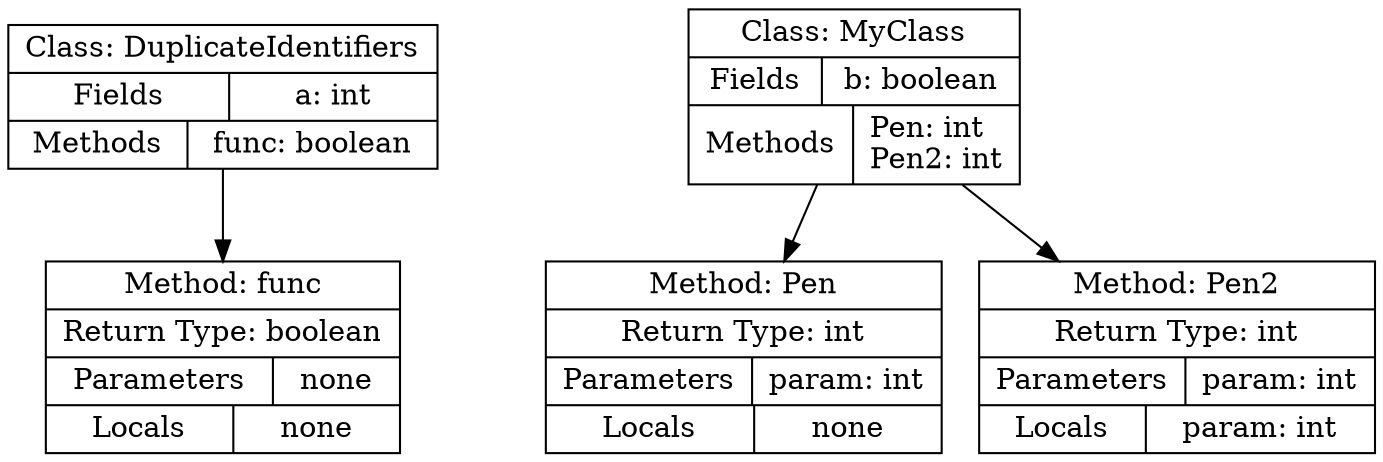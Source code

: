 digraph SymbolTable {
  node [shape=record];
  DuplicateIdentifiers [label="{Class: DuplicateIdentifiers|{Fields|a: int}|{Methods|func: boolean}}"];
  DuplicateIdentifiers_func [label="{Method: func|Return Type: boolean|{Parameters|none}|{Locals|none}}"];
  DuplicateIdentifiers -> DuplicateIdentifiers_func;
  MyClass [label="{Class: MyClass|{Fields|b: boolean}|{Methods|Pen: int\lPen2: int}}"];
  MyClass_Pen [label="{Method: Pen|Return Type: int|{Parameters|param: int}|{Locals|none}}"];
  MyClass -> MyClass_Pen;
  MyClass_Pen2 [label="{Method: Pen2|Return Type: int|{Parameters|param: int}|{Locals|param: int}}"];
  MyClass -> MyClass_Pen2;
}
